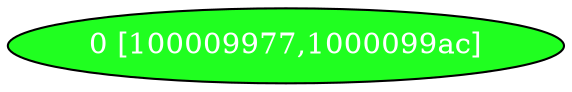 diGraph tar{
	tar_0  [style=filled fillcolor="#20FF20" fontcolor="#ffffff" shape=oval label="0 [100009977,1000099ac]"]


}